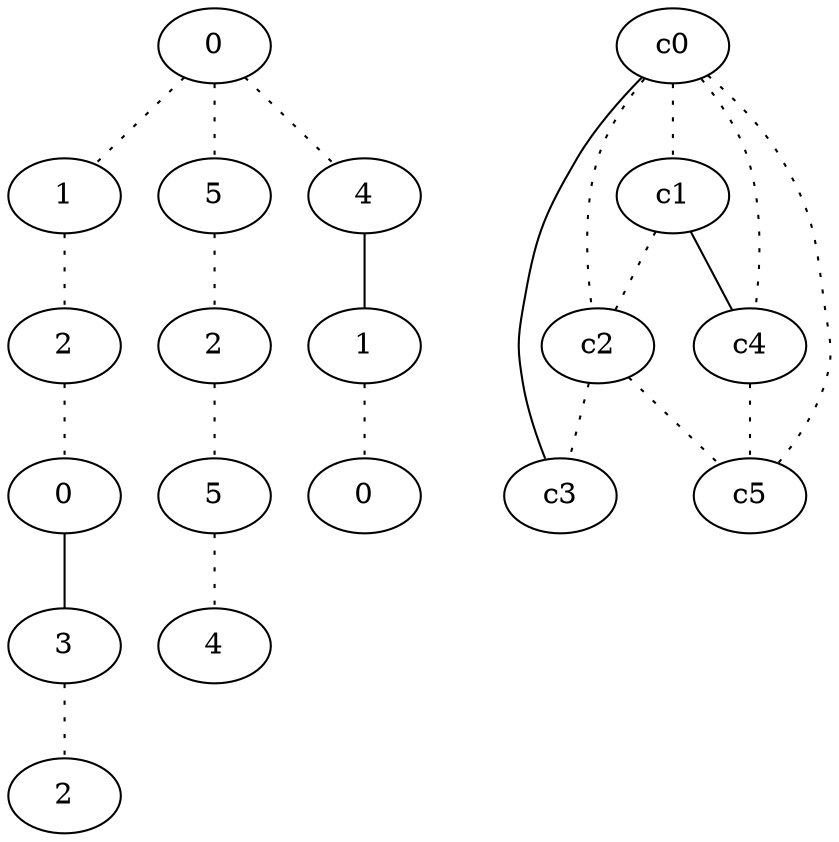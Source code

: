 graph {
a0[label=0];
a1[label=1];
a2[label=2];
a3[label=0];
a4[label=3];
a5[label=2];
a6[label=5];
a7[label=2];
a8[label=5];
a9[label=4];
a10[label=4];
a11[label=1];
a12[label=0];
a0 -- a1 [style=dotted];
a0 -- a6 [style=dotted];
a0 -- a10 [style=dotted];
a1 -- a2 [style=dotted];
a2 -- a3 [style=dotted];
a3 -- a4;
a4 -- a5 [style=dotted];
a6 -- a7 [style=dotted];
a7 -- a8 [style=dotted];
a8 -- a9 [style=dotted];
a10 -- a11;
a11 -- a12 [style=dotted];
c0 -- c1 [style=dotted];
c0 -- c2 [style=dotted];
c0 -- c3;
c0 -- c4 [style=dotted];
c0 -- c5 [style=dotted];
c1 -- c2 [style=dotted];
c1 -- c4;
c2 -- c3 [style=dotted];
c2 -- c5 [style=dotted];
c4 -- c5 [style=dotted];
}
